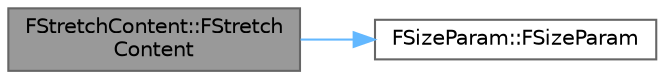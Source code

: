 digraph "FStretchContent::FStretchContent"
{
 // INTERACTIVE_SVG=YES
 // LATEX_PDF_SIZE
  bgcolor="transparent";
  edge [fontname=Helvetica,fontsize=10,labelfontname=Helvetica,labelfontsize=10];
  node [fontname=Helvetica,fontsize=10,shape=box,height=0.2,width=0.4];
  rankdir="LR";
  Node1 [id="Node000001",label="FStretchContent::FStretch\lContent",height=0.2,width=0.4,color="gray40", fillcolor="grey60", style="filled", fontcolor="black",tooltip=" "];
  Node1 -> Node2 [id="edge1_Node000001_Node000002",color="steelblue1",style="solid",tooltip=" "];
  Node2 [id="Node000002",label="FSizeParam::FSizeParam",height=0.2,width=0.4,color="grey40", fillcolor="white", style="filled",URL="$d6/d22/structFSizeParam.html#aacb699867a1266a82f9703d3537f0477",tooltip="Hidden constructor."];
}
